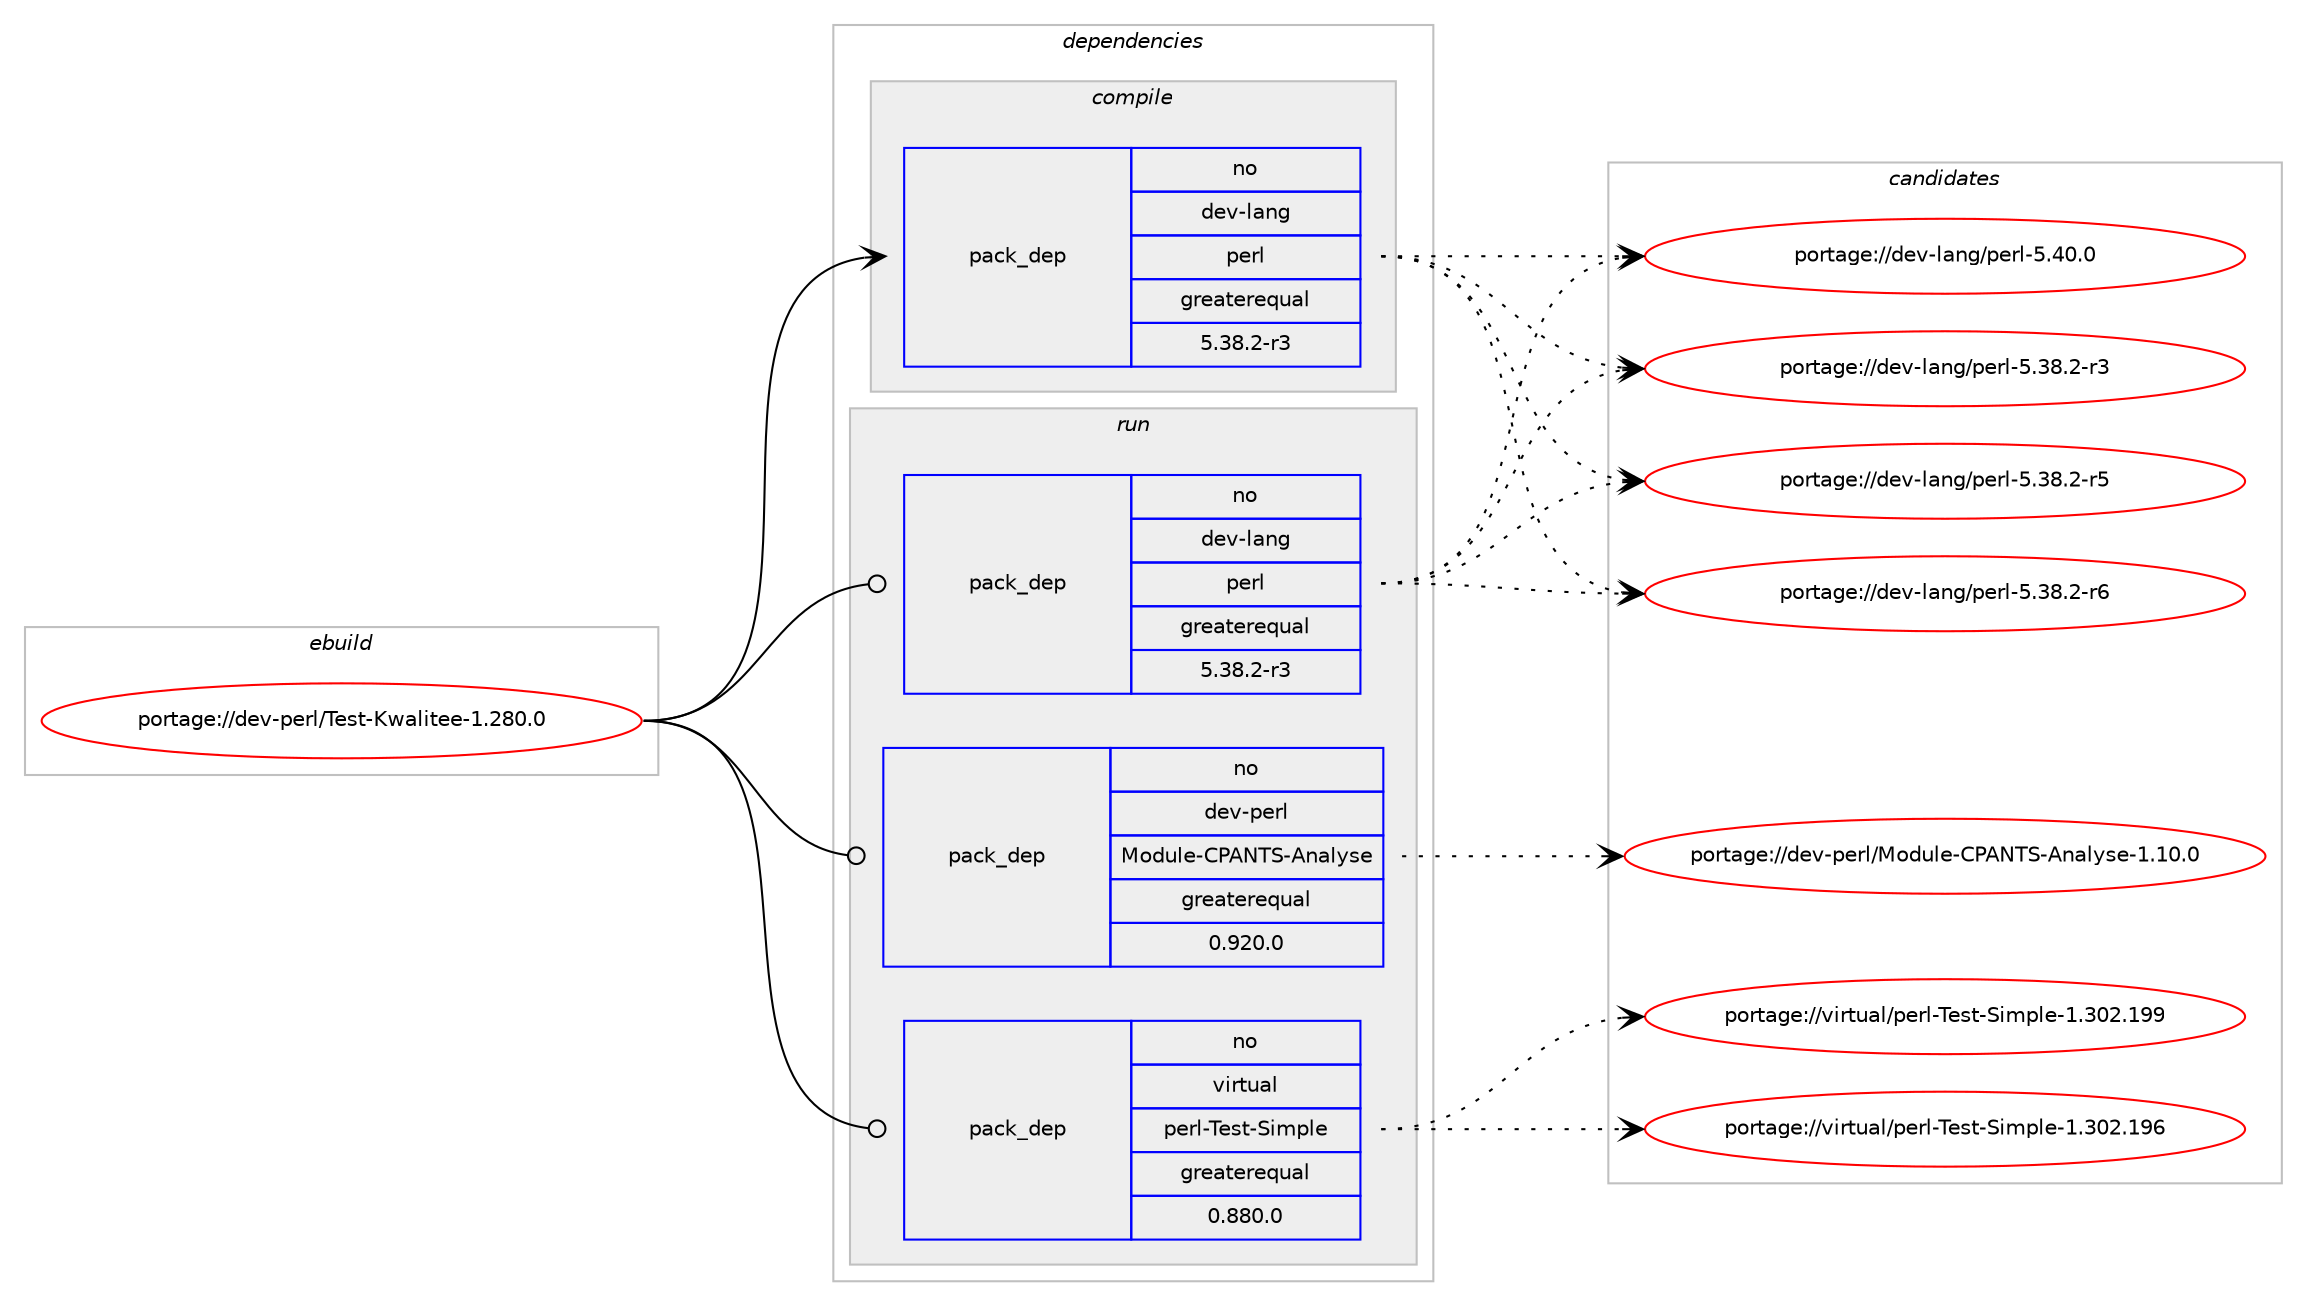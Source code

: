 digraph prolog {

# *************
# Graph options
# *************

newrank=true;
concentrate=true;
compound=true;
graph [rankdir=LR,fontname=Helvetica,fontsize=10,ranksep=1.5];#, ranksep=2.5, nodesep=0.2];
edge  [arrowhead=vee];
node  [fontname=Helvetica,fontsize=10];

# **********
# The ebuild
# **********

subgraph cluster_leftcol {
color=gray;
rank=same;
label=<<i>ebuild</i>>;
id [label="portage://dev-perl/Test-Kwalitee-1.280.0", color=red, width=4, href="../dev-perl/Test-Kwalitee-1.280.0.svg"];
}

# ****************
# The dependencies
# ****************

subgraph cluster_midcol {
color=gray;
label=<<i>dependencies</i>>;
subgraph cluster_compile {
fillcolor="#eeeeee";
style=filled;
label=<<i>compile</i>>;
subgraph pack38500 {
dependency68851 [label=<<TABLE BORDER="0" CELLBORDER="1" CELLSPACING="0" CELLPADDING="4" WIDTH="220"><TR><TD ROWSPAN="6" CELLPADDING="30">pack_dep</TD></TR><TR><TD WIDTH="110">no</TD></TR><TR><TD>dev-lang</TD></TR><TR><TD>perl</TD></TR><TR><TD>greaterequal</TD></TR><TR><TD>5.38.2-r3</TD></TR></TABLE>>, shape=none, color=blue];
}
id:e -> dependency68851:w [weight=20,style="solid",arrowhead="vee"];
}
subgraph cluster_compileandrun {
fillcolor="#eeeeee";
style=filled;
label=<<i>compile and run</i>>;
}
subgraph cluster_run {
fillcolor="#eeeeee";
style=filled;
label=<<i>run</i>>;
subgraph pack38501 {
dependency68852 [label=<<TABLE BORDER="0" CELLBORDER="1" CELLSPACING="0" CELLPADDING="4" WIDTH="220"><TR><TD ROWSPAN="6" CELLPADDING="30">pack_dep</TD></TR><TR><TD WIDTH="110">no</TD></TR><TR><TD>dev-lang</TD></TR><TR><TD>perl</TD></TR><TR><TD>greaterequal</TD></TR><TR><TD>5.38.2-r3</TD></TR></TABLE>>, shape=none, color=blue];
}
id:e -> dependency68852:w [weight=20,style="solid",arrowhead="odot"];
# *** BEGIN UNKNOWN DEPENDENCY TYPE (TODO) ***
# id -> package_dependency(portage://dev-perl/Test-Kwalitee-1.280.0,run,no,dev-lang,perl,none,[,,],any_same_slot,[])
# *** END UNKNOWN DEPENDENCY TYPE (TODO) ***

subgraph pack38502 {
dependency68853 [label=<<TABLE BORDER="0" CELLBORDER="1" CELLSPACING="0" CELLPADDING="4" WIDTH="220"><TR><TD ROWSPAN="6" CELLPADDING="30">pack_dep</TD></TR><TR><TD WIDTH="110">no</TD></TR><TR><TD>dev-perl</TD></TR><TR><TD>Module-CPANTS-Analyse</TD></TR><TR><TD>greaterequal</TD></TR><TR><TD>0.920.0</TD></TR></TABLE>>, shape=none, color=blue];
}
id:e -> dependency68853:w [weight=20,style="solid",arrowhead="odot"];
# *** BEGIN UNKNOWN DEPENDENCY TYPE (TODO) ***
# id -> package_dependency(portage://dev-perl/Test-Kwalitee-1.280.0,run,no,virtual,perl-Exporter,none,[,,],[],[])
# *** END UNKNOWN DEPENDENCY TYPE (TODO) ***

subgraph pack38503 {
dependency68854 [label=<<TABLE BORDER="0" CELLBORDER="1" CELLSPACING="0" CELLPADDING="4" WIDTH="220"><TR><TD ROWSPAN="6" CELLPADDING="30">pack_dep</TD></TR><TR><TD WIDTH="110">no</TD></TR><TR><TD>virtual</TD></TR><TR><TD>perl-Test-Simple</TD></TR><TR><TD>greaterequal</TD></TR><TR><TD>0.880.0</TD></TR></TABLE>>, shape=none, color=blue];
}
id:e -> dependency68854:w [weight=20,style="solid",arrowhead="odot"];
}
}

# **************
# The candidates
# **************

subgraph cluster_choices {
rank=same;
color=gray;
label=<<i>candidates</i>>;

subgraph choice38500 {
color=black;
nodesep=1;
choice100101118451089711010347112101114108455346515646504511451 [label="portage://dev-lang/perl-5.38.2-r3", color=red, width=4,href="../dev-lang/perl-5.38.2-r3.svg"];
choice100101118451089711010347112101114108455346515646504511453 [label="portage://dev-lang/perl-5.38.2-r5", color=red, width=4,href="../dev-lang/perl-5.38.2-r5.svg"];
choice100101118451089711010347112101114108455346515646504511454 [label="portage://dev-lang/perl-5.38.2-r6", color=red, width=4,href="../dev-lang/perl-5.38.2-r6.svg"];
choice10010111845108971101034711210111410845534652484648 [label="portage://dev-lang/perl-5.40.0", color=red, width=4,href="../dev-lang/perl-5.40.0.svg"];
dependency68851:e -> choice100101118451089711010347112101114108455346515646504511451:w [style=dotted,weight="100"];
dependency68851:e -> choice100101118451089711010347112101114108455346515646504511453:w [style=dotted,weight="100"];
dependency68851:e -> choice100101118451089711010347112101114108455346515646504511454:w [style=dotted,weight="100"];
dependency68851:e -> choice10010111845108971101034711210111410845534652484648:w [style=dotted,weight="100"];
}
subgraph choice38501 {
color=black;
nodesep=1;
choice100101118451089711010347112101114108455346515646504511451 [label="portage://dev-lang/perl-5.38.2-r3", color=red, width=4,href="../dev-lang/perl-5.38.2-r3.svg"];
choice100101118451089711010347112101114108455346515646504511453 [label="portage://dev-lang/perl-5.38.2-r5", color=red, width=4,href="../dev-lang/perl-5.38.2-r5.svg"];
choice100101118451089711010347112101114108455346515646504511454 [label="portage://dev-lang/perl-5.38.2-r6", color=red, width=4,href="../dev-lang/perl-5.38.2-r6.svg"];
choice10010111845108971101034711210111410845534652484648 [label="portage://dev-lang/perl-5.40.0", color=red, width=4,href="../dev-lang/perl-5.40.0.svg"];
dependency68852:e -> choice100101118451089711010347112101114108455346515646504511451:w [style=dotted,weight="100"];
dependency68852:e -> choice100101118451089711010347112101114108455346515646504511453:w [style=dotted,weight="100"];
dependency68852:e -> choice100101118451089711010347112101114108455346515646504511454:w [style=dotted,weight="100"];
dependency68852:e -> choice10010111845108971101034711210111410845534652484648:w [style=dotted,weight="100"];
}
subgraph choice38502 {
color=black;
nodesep=1;
choice1001011184511210111410847771111001171081014567806578848345651109710812111510145494649484648 [label="portage://dev-perl/Module-CPANTS-Analyse-1.10.0", color=red, width=4,href="../dev-perl/Module-CPANTS-Analyse-1.10.0.svg"];
dependency68853:e -> choice1001011184511210111410847771111001171081014567806578848345651109710812111510145494649484648:w [style=dotted,weight="100"];
}
subgraph choice38503 {
color=black;
nodesep=1;
choice11810511411611797108471121011141084584101115116458310510911210810145494651485046495754 [label="portage://virtual/perl-Test-Simple-1.302.196", color=red, width=4,href="../virtual/perl-Test-Simple-1.302.196.svg"];
choice11810511411611797108471121011141084584101115116458310510911210810145494651485046495757 [label="portage://virtual/perl-Test-Simple-1.302.199", color=red, width=4,href="../virtual/perl-Test-Simple-1.302.199.svg"];
dependency68854:e -> choice11810511411611797108471121011141084584101115116458310510911210810145494651485046495754:w [style=dotted,weight="100"];
dependency68854:e -> choice11810511411611797108471121011141084584101115116458310510911210810145494651485046495757:w [style=dotted,weight="100"];
}
}

}
